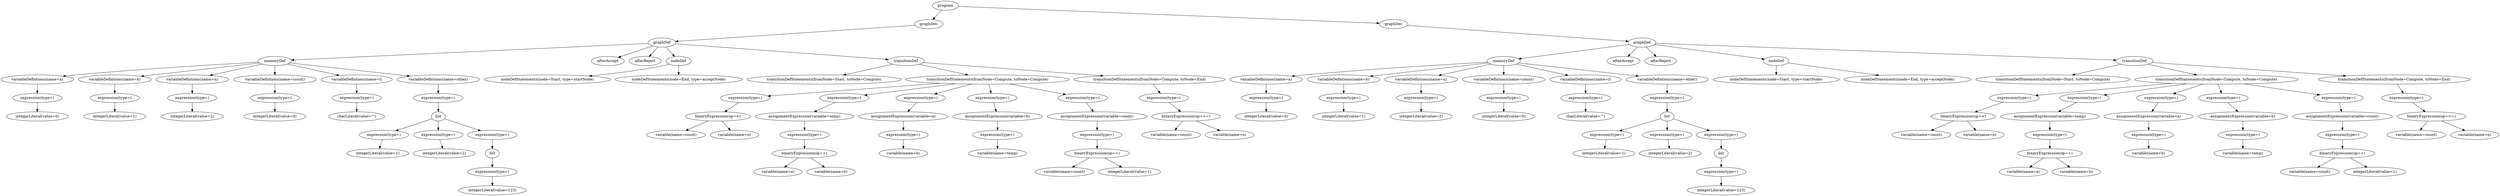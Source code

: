 digraph AST {
    node0 [label="program"]
    node0 -> node1
    node1 [label="graphDec"]
    node1 -> node2
    node2 [label="graphDef"]
    node2 -> node3
    node3 [label="memoryDef"]
    node3 -> node4
    node4 [label="variableDefintions(name=a)"]
    node4 -> node5
    node5 [label="expression(type=)"]
    node5 -> node6
    node6 [label="integerLiteral(value=0)"]
    node3 -> node7
    node7 [label="variableDefintions(name=b)"]
    node7 -> node8
    node8 [label="expression(type=)"]
    node8 -> node9
    node9 [label="integerLiteral(value=1)"]
    node3 -> node10
    node10 [label="variableDefintions(name=n)"]
    node10 -> node11
    node11 [label="expression(type=)"]
    node11 -> node12
    node12 [label="integerLiteral(value=2)"]
    node3 -> node13
    node13 [label="variableDefintions(name=count)"]
    node13 -> node14
    node14 [label="expression(type=)"]
    node14 -> node15
    node15 [label="integerLiteral(value=0)"]
    node3 -> node16
    node16 [label="variableDefintions(name=l)"]
    node16 -> node17
    node17 [label="expression(type=)"]
    node17 -> node18
    node18 [label="charLiteral(value=''')"]
    node3 -> node19
    node19 [label="variableDefintions(name=other)"]
    node19 -> node20
    node20 [label="expression(type=)"]
    node20 -> node21
    node21 [label="list"]
    node21 -> node22
    node22 [label="expression(type=)"]
    node22 -> node23
    node23 [label="integerLiteral(value=1)"]
    node21 -> node24
    node24 [label="expression(type=)"]
    node24 -> node25
    node25 [label="integerLiteral(value=2)"]
    node21 -> node26
    node26 [label="expression(type=)"]
    node26 -> node27
    node27 [label="list"]
    node27 -> node28
    node28 [label="expression(type=)"]
    node28 -> node29
    node29 [label="integerLiteral(value=123)"]
    node2 -> node30
    node30 [label="afterAccept"]
    node2 -> node31
    node31 [label="afterReject"]
    node2 -> node32
    node32 [label="nodeDef"]
    node32 -> node33
    node33 [label="nodeDefStatements(node=Start, type=startNode)"]
    node32 -> node34
    node34 [label="nodeDefStatements(node=End, type=acceptNode)"]
    node2 -> node35
    node35 [label="transitionDef"]
    node35 -> node36
    node36 [label="transitionDefStatements(fromNode=Start, toNode=Compute)"]
    node35 -> node37
    node37 [label="transitionDefStatements(fromNode=Compute, toNode=Compute)"]
    node37 -> node38
    node38 [label="expression(type=)"]
    node38 -> node39
    node39 [label="binaryExpression(op=<)"]
    node39 -> node40
    node40 [label="variable(name=count)"]
    node39 -> node41
    node41 [label="variable(name=n)"]
    node37 -> node42
    node42 [label="expression(type=)"]
    node42 -> node43
    node43 [label="assignmentExpression(variable=temp)"]
    node43 -> node44
    node44 [label="expression(type=)"]
    node44 -> node45
    node45 [label="binaryExpression(op=+)"]
    node45 -> node46
    node46 [label="variable(name=a)"]
    node45 -> node47
    node47 [label="variable(name=b)"]
    node37 -> node48
    node48 [label="expression(type=)"]
    node48 -> node49
    node49 [label="assignmentExpression(variable=a)"]
    node49 -> node50
    node50 [label="expression(type=)"]
    node50 -> node51
    node51 [label="variable(name=b)"]
    node37 -> node52
    node52 [label="expression(type=)"]
    node52 -> node53
    node53 [label="assignmentExpression(variable=b)"]
    node53 -> node54
    node54 [label="expression(type=)"]
    node54 -> node55
    node55 [label="variable(name=temp)"]
    node37 -> node56
    node56 [label="expression(type=)"]
    node56 -> node57
    node57 [label="assignmentExpression(variable=count)"]
    node57 -> node58
    node58 [label="expression(type=)"]
    node58 -> node59
    node59 [label="binaryExpression(op=+)"]
    node59 -> node60
    node60 [label="variable(name=count)"]
    node59 -> node61
    node61 [label="integerLiteral(value=1)"]
    node35 -> node62
    node62 [label="transitionDefStatements(fromNode=Compute, toNode=End)"]
    node62 -> node63
    node63 [label="expression(type=)"]
    node63 -> node64
    node64 [label="binaryExpression(op=>=)"]
    node64 -> node65
    node65 [label="variable(name=count)"]
    node64 -> node66
    node66 [label="variable(name=n)"]
    node0 -> node67
    node67 [label="graphDec"]
    node67 -> node68
    node68 [label="graphDef"]
    node68 -> node69
    node69 [label="memoryDef"]
    node69 -> node70
    node70 [label="variableDefintions(name=a)"]
    node70 -> node71
    node71 [label="expression(type=)"]
    node71 -> node72
    node72 [label="integerLiteral(value=0)"]
    node69 -> node73
    node73 [label="variableDefintions(name=b)"]
    node73 -> node74
    node74 [label="expression(type=)"]
    node74 -> node75
    node75 [label="integerLiteral(value=1)"]
    node69 -> node76
    node76 [label="variableDefintions(name=n)"]
    node76 -> node77
    node77 [label="expression(type=)"]
    node77 -> node78
    node78 [label="integerLiteral(value=2)"]
    node69 -> node79
    node79 [label="variableDefintions(name=count)"]
    node79 -> node80
    node80 [label="expression(type=)"]
    node80 -> node81
    node81 [label="integerLiteral(value=0)"]
    node69 -> node82
    node82 [label="variableDefintions(name=l)"]
    node82 -> node83
    node83 [label="expression(type=)"]
    node83 -> node84
    node84 [label="charLiteral(value=''')"]
    node69 -> node85
    node85 [label="variableDefintions(name=other)"]
    node85 -> node86
    node86 [label="expression(type=)"]
    node86 -> node87
    node87 [label="list"]
    node87 -> node88
    node88 [label="expression(type=)"]
    node88 -> node89
    node89 [label="integerLiteral(value=1)"]
    node87 -> node90
    node90 [label="expression(type=)"]
    node90 -> node91
    node91 [label="integerLiteral(value=2)"]
    node87 -> node92
    node92 [label="expression(type=)"]
    node92 -> node93
    node93 [label="list"]
    node93 -> node94
    node94 [label="expression(type=)"]
    node94 -> node95
    node95 [label="integerLiteral(value=123)"]
    node68 -> node96
    node96 [label="afterAccept"]
    node68 -> node97
    node97 [label="afterReject"]
    node68 -> node98
    node98 [label="nodeDef"]
    node98 -> node99
    node99 [label="nodeDefStatements(node=Start, type=startNode)"]
    node98 -> node100
    node100 [label="nodeDefStatements(node=End, type=acceptNode)"]
    node68 -> node101
    node101 [label="transitionDef"]
    node101 -> node102
    node102 [label="transitionDefStatements(fromNode=Start, toNode=Compute)"]
    node101 -> node103
    node103 [label="transitionDefStatements(fromNode=Compute, toNode=Compute)"]
    node103 -> node104
    node104 [label="expression(type=)"]
    node104 -> node105
    node105 [label="binaryExpression(op=<)"]
    node105 -> node106
    node106 [label="variable(name=count)"]
    node105 -> node107
    node107 [label="variable(name=n)"]
    node103 -> node108
    node108 [label="expression(type=)"]
    node108 -> node109
    node109 [label="assignmentExpression(variable=temp)"]
    node109 -> node110
    node110 [label="expression(type=)"]
    node110 -> node111
    node111 [label="binaryExpression(op=+)"]
    node111 -> node112
    node112 [label="variable(name=a)"]
    node111 -> node113
    node113 [label="variable(name=b)"]
    node103 -> node114
    node114 [label="expression(type=)"]
    node114 -> node115
    node115 [label="assignmentExpression(variable=a)"]
    node115 -> node116
    node116 [label="expression(type=)"]
    node116 -> node117
    node117 [label="variable(name=b)"]
    node103 -> node118
    node118 [label="expression(type=)"]
    node118 -> node119
    node119 [label="assignmentExpression(variable=b)"]
    node119 -> node120
    node120 [label="expression(type=)"]
    node120 -> node121
    node121 [label="variable(name=temp)"]
    node103 -> node122
    node122 [label="expression(type=)"]
    node122 -> node123
    node123 [label="assignmentExpression(variable=count)"]
    node123 -> node124
    node124 [label="expression(type=)"]
    node124 -> node125
    node125 [label="binaryExpression(op=+)"]
    node125 -> node126
    node126 [label="variable(name=count)"]
    node125 -> node127
    node127 [label="integerLiteral(value=1)"]
    node101 -> node128
    node128 [label="transitionDefStatements(fromNode=Compute, toNode=End)"]
    node128 -> node129
    node129 [label="expression(type=)"]
    node129 -> node130
    node130 [label="binaryExpression(op=>=)"]
    node130 -> node131
    node131 [label="variable(name=count)"]
    node130 -> node132
    node132 [label="variable(name=n)"]
}